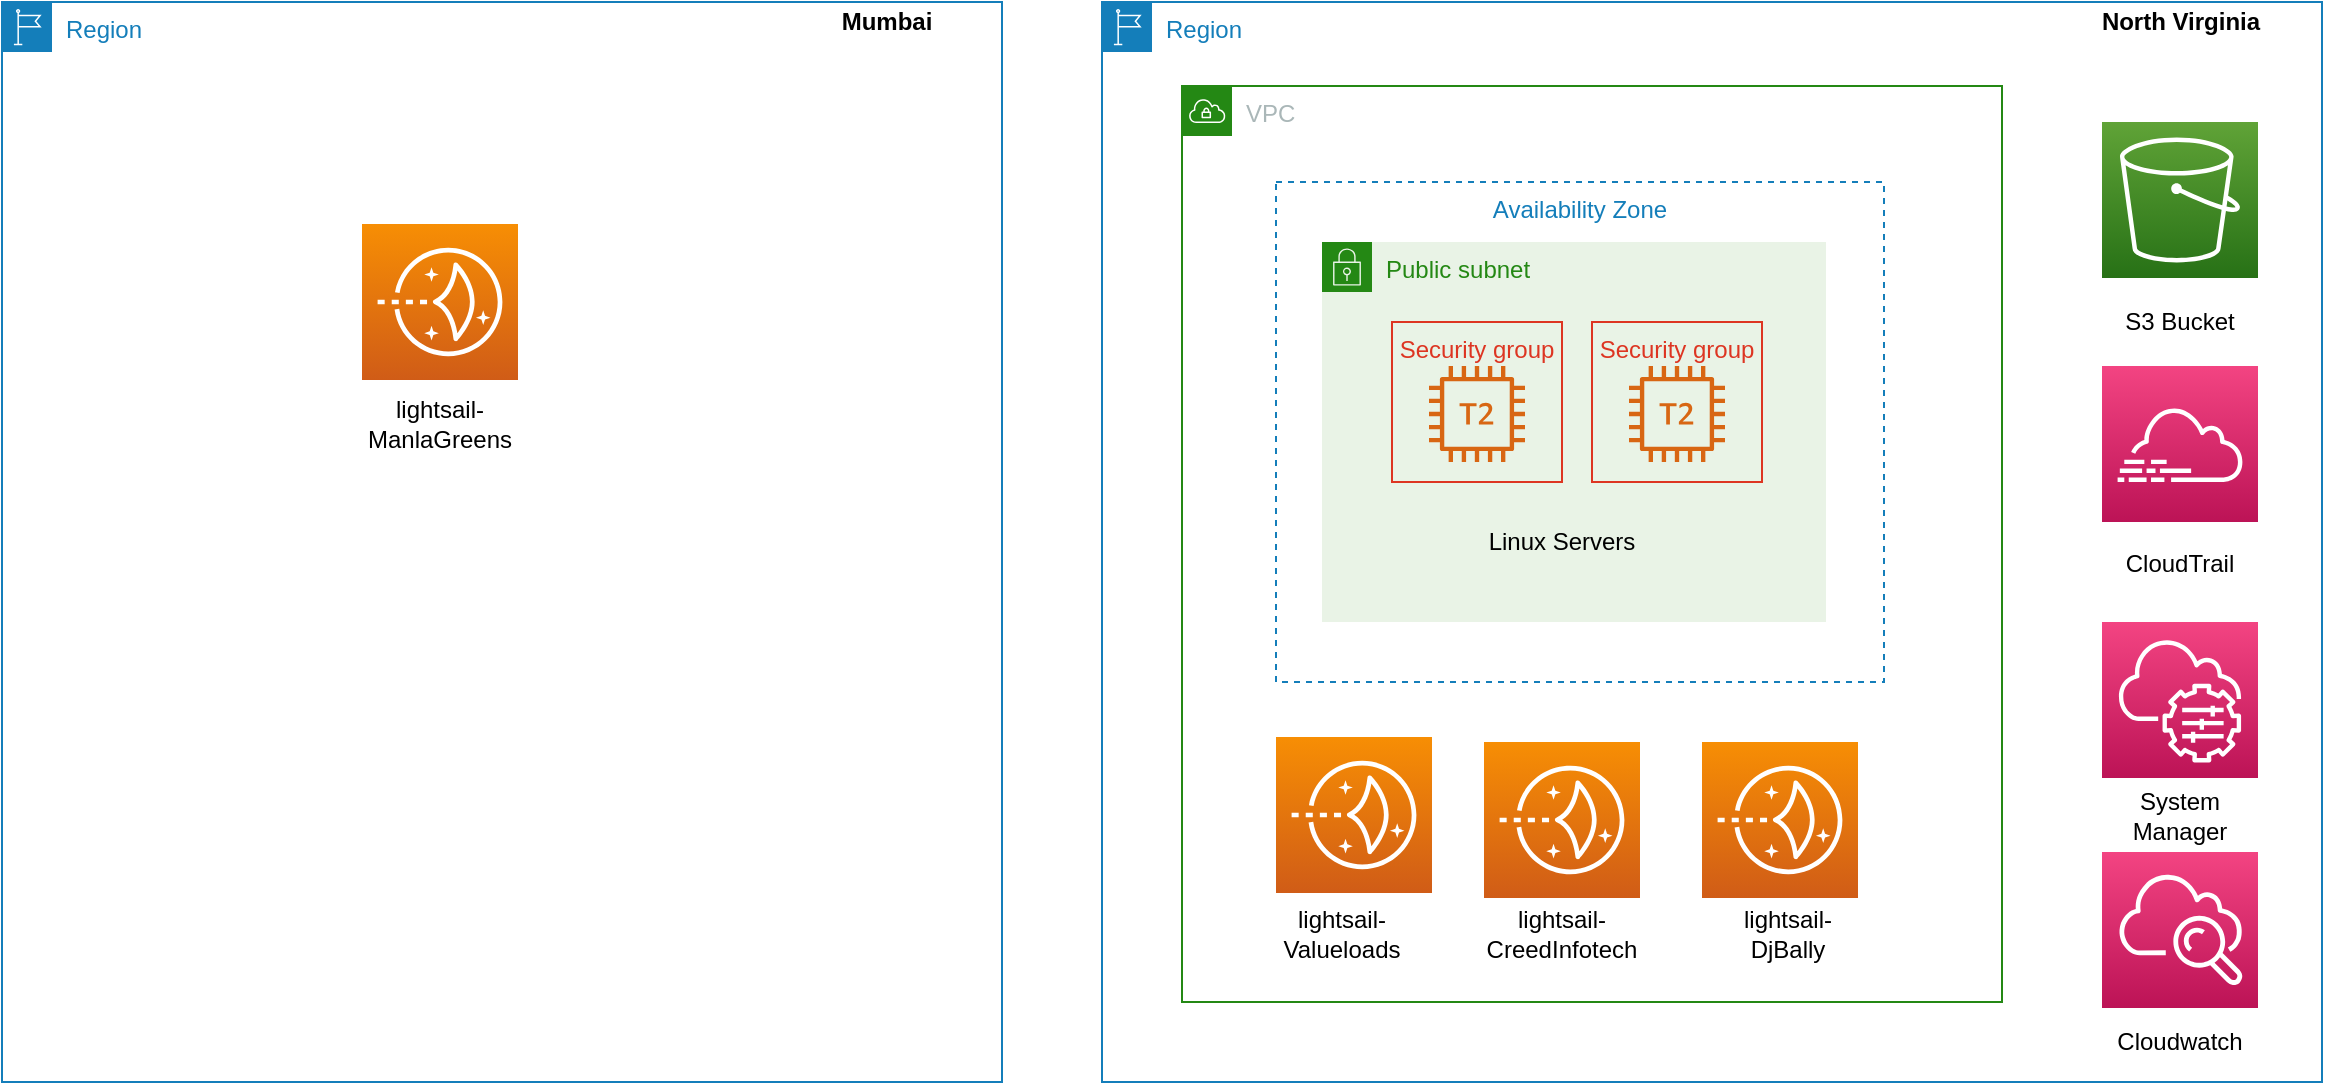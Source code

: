 <mxfile version="12.2.2" type="device" pages="1"><diagram id="BGcikwClKsgVmXyOLIj5" name="Page-1"><mxGraphModel dx="2208" dy="534" grid="1" gridSize="10" guides="1" tooltips="1" connect="1" arrows="1" fold="1" page="1" pageScale="1" pageWidth="1100" pageHeight="850" math="0" shadow="0"><root><mxCell id="0"/><mxCell id="1" parent="0"/><mxCell id="7jrZ92pHmSDjUgNjv2Fj-14" value="Public subnet" style="points=[[0,0],[0.25,0],[0.5,0],[0.75,0],[1,0],[1,0.25],[1,0.5],[1,0.75],[1,1],[0.75,1],[0.5,1],[0.25,1],[0,1],[0,0.75],[0,0.5],[0,0.25]];outlineConnect=0;gradientColor=none;html=1;whiteSpace=wrap;fontSize=12;fontStyle=0;shape=mxgraph.aws4.group;grIcon=mxgraph.aws4.group_security_group;grStroke=0;strokeColor=#248814;fillColor=#E9F3E6;verticalAlign=top;align=left;spacingLeft=30;fontColor=#248814;dashed=0;" vertex="1" parent="1"><mxGeometry x="140" y="230" width="252" height="190" as="geometry"/></mxCell><mxCell id="7jrZ92pHmSDjUgNjv2Fj-15" value="" style="outlineConnect=0;fontColor=#232F3E;gradientColor=none;fillColor=#D86613;strokeColor=none;dashed=0;verticalLabelPosition=bottom;verticalAlign=top;align=center;html=1;fontSize=12;fontStyle=0;aspect=fixed;pointerEvents=1;shape=mxgraph.aws4.t2_instance;" vertex="1" parent="1"><mxGeometry x="193.5" y="292" width="48" height="48" as="geometry"/></mxCell><mxCell id="7jrZ92pHmSDjUgNjv2Fj-16" value="" style="outlineConnect=0;fontColor=#232F3E;gradientColor=none;fillColor=#D86613;strokeColor=none;dashed=0;verticalLabelPosition=bottom;verticalAlign=top;align=center;html=1;fontSize=12;fontStyle=0;aspect=fixed;pointerEvents=1;shape=mxgraph.aws4.t2_instance;" vertex="1" parent="1"><mxGeometry x="293.5" y="292" width="48" height="48" as="geometry"/></mxCell><mxCell id="7jrZ92pHmSDjUgNjv2Fj-18" value="Linux Servers" style="text;html=1;strokeColor=none;fillColor=none;align=center;verticalAlign=middle;whiteSpace=wrap;rounded=0;" vertex="1" parent="1"><mxGeometry x="190" y="370" width="140" height="20" as="geometry"/></mxCell><mxCell id="7jrZ92pHmSDjUgNjv2Fj-19" value="Security group" style="fillColor=none;strokeColor=#DD3522;verticalAlign=top;fontStyle=0;fontColor=#DD3522;" vertex="1" parent="1"><mxGeometry x="175" y="270" width="85" height="80" as="geometry"/></mxCell><mxCell id="7jrZ92pHmSDjUgNjv2Fj-20" value="Security group" style="fillColor=none;strokeColor=#DD3522;verticalAlign=top;fontStyle=0;fontColor=#DD3522;" vertex="1" parent="1"><mxGeometry x="275" y="270" width="85" height="80" as="geometry"/></mxCell><mxCell id="7jrZ92pHmSDjUgNjv2Fj-21" value="Availability Zone" style="fillColor=none;strokeColor=#147EBA;dashed=1;verticalAlign=top;fontStyle=0;fontColor=#147EBA;" vertex="1" parent="1"><mxGeometry x="117" y="200" width="304" height="250" as="geometry"/></mxCell><mxCell id="7jrZ92pHmSDjUgNjv2Fj-22" value="VPC" style="points=[[0,0],[0.25,0],[0.5,0],[0.75,0],[1,0],[1,0.25],[1,0.5],[1,0.75],[1,1],[0.75,1],[0.5,1],[0.25,1],[0,1],[0,0.75],[0,0.5],[0,0.25]];outlineConnect=0;gradientColor=none;html=1;whiteSpace=wrap;fontSize=12;fontStyle=0;shape=mxgraph.aws4.group;grIcon=mxgraph.aws4.group_vpc;strokeColor=#248814;fillColor=none;verticalAlign=top;align=left;spacingLeft=30;fontColor=#AAB7B8;dashed=0;" vertex="1" parent="1"><mxGeometry x="70" y="152" width="410" height="458" as="geometry"/></mxCell><mxCell id="7jrZ92pHmSDjUgNjv2Fj-23" value="" style="outlineConnect=0;fontColor=#232F3E;gradientColor=#60A337;gradientDirection=north;fillColor=#277116;strokeColor=#ffffff;dashed=0;verticalLabelPosition=bottom;verticalAlign=top;align=center;html=1;fontSize=12;fontStyle=0;aspect=fixed;shape=mxgraph.aws4.resourceIcon;resIcon=mxgraph.aws4.s3;" vertex="1" parent="1"><mxGeometry x="530" y="170" width="78" height="78" as="geometry"/></mxCell><mxCell id="7jrZ92pHmSDjUgNjv2Fj-24" value="" style="outlineConnect=0;fontColor=#232F3E;gradientColor=#F34482;gradientDirection=north;fillColor=#BC1356;strokeColor=#ffffff;dashed=0;verticalLabelPosition=bottom;verticalAlign=top;align=center;html=1;fontSize=12;fontStyle=0;aspect=fixed;shape=mxgraph.aws4.resourceIcon;resIcon=mxgraph.aws4.cloudtrail;" vertex="1" parent="1"><mxGeometry x="530" y="292" width="78" height="78" as="geometry"/></mxCell><mxCell id="7jrZ92pHmSDjUgNjv2Fj-25" value="" style="outlineConnect=0;fontColor=#232F3E;gradientColor=#F34482;gradientDirection=north;fillColor=#BC1356;strokeColor=#ffffff;dashed=0;verticalLabelPosition=bottom;verticalAlign=top;align=center;html=1;fontSize=12;fontStyle=0;aspect=fixed;shape=mxgraph.aws4.resourceIcon;resIcon=mxgraph.aws4.systems_manager;" vertex="1" parent="1"><mxGeometry x="530" y="420" width="78" height="78" as="geometry"/></mxCell><mxCell id="7jrZ92pHmSDjUgNjv2Fj-26" value="" style="outlineConnect=0;fontColor=#232F3E;gradientColor=#F34482;gradientDirection=north;fillColor=#BC1356;strokeColor=#ffffff;dashed=0;verticalLabelPosition=bottom;verticalAlign=top;align=center;html=1;fontSize=12;fontStyle=0;aspect=fixed;shape=mxgraph.aws4.resourceIcon;resIcon=mxgraph.aws4.cloudwatch;" vertex="1" parent="1"><mxGeometry x="530" y="535" width="78" height="78" as="geometry"/></mxCell><mxCell id="7jrZ92pHmSDjUgNjv2Fj-27" value="Region" style="points=[[0,0],[0.25,0],[0.5,0],[0.75,0],[1,0],[1,0.25],[1,0.5],[1,0.75],[1,1],[0.75,1],[0.5,1],[0.25,1],[0,1],[0,0.75],[0,0.5],[0,0.25]];outlineConnect=0;gradientColor=none;html=1;whiteSpace=wrap;fontSize=12;fontStyle=0;shape=mxgraph.aws4.group;grIcon=mxgraph.aws4.group_region;strokeColor=#147EBA;fillColor=none;verticalAlign=top;align=left;spacingLeft=30;fontColor=#147EBA;dashed=0;" vertex="1" parent="1"><mxGeometry x="30" y="110" width="610" height="540" as="geometry"/></mxCell><mxCell id="7jrZ92pHmSDjUgNjv2Fj-28" value="S3 Bucket" style="text;html=1;strokeColor=none;fillColor=none;align=center;verticalAlign=middle;whiteSpace=wrap;rounded=0;" vertex="1" parent="1"><mxGeometry x="539" y="260" width="60" height="20" as="geometry"/></mxCell><mxCell id="7jrZ92pHmSDjUgNjv2Fj-29" value="CloudTrail" style="text;html=1;strokeColor=none;fillColor=none;align=center;verticalAlign=middle;whiteSpace=wrap;rounded=0;" vertex="1" parent="1"><mxGeometry x="539" y="381" width="60" height="20" as="geometry"/></mxCell><mxCell id="7jrZ92pHmSDjUgNjv2Fj-30" value="Cloudwatch" style="text;html=1;strokeColor=none;fillColor=none;align=center;verticalAlign=middle;whiteSpace=wrap;rounded=0;" vertex="1" parent="1"><mxGeometry x="539" y="620" width="60" height="20" as="geometry"/></mxCell><mxCell id="7jrZ92pHmSDjUgNjv2Fj-31" value="System Manager" style="text;html=1;strokeColor=none;fillColor=none;align=center;verticalAlign=middle;whiteSpace=wrap;rounded=0;" vertex="1" parent="1"><mxGeometry x="539" y="506.5" width="60" height="20" as="geometry"/></mxCell><mxCell id="7jrZ92pHmSDjUgNjv2Fj-33" value="&lt;b&gt;North Virginia&lt;/b&gt;" style="text;html=1;strokeColor=none;fillColor=none;align=center;verticalAlign=middle;whiteSpace=wrap;rounded=0;" vertex="1" parent="1"><mxGeometry x="516.5" y="110" width="105" height="20" as="geometry"/></mxCell><mxCell id="7jrZ92pHmSDjUgNjv2Fj-34" value="" style="outlineConnect=0;fontColor=#232F3E;gradientColor=#F78E04;gradientDirection=north;fillColor=#D05C17;strokeColor=#ffffff;dashed=0;verticalLabelPosition=bottom;verticalAlign=top;align=center;html=1;fontSize=12;fontStyle=0;aspect=fixed;shape=mxgraph.aws4.resourceIcon;resIcon=mxgraph.aws4.lightsail;" vertex="1" parent="1"><mxGeometry x="117" y="477.5" width="78" height="78" as="geometry"/></mxCell><mxCell id="7jrZ92pHmSDjUgNjv2Fj-35" value="" style="outlineConnect=0;fontColor=#232F3E;gradientColor=#F78E04;gradientDirection=north;fillColor=#D05C17;strokeColor=#ffffff;dashed=0;verticalLabelPosition=bottom;verticalAlign=top;align=center;html=1;fontSize=12;fontStyle=0;aspect=fixed;shape=mxgraph.aws4.resourceIcon;resIcon=mxgraph.aws4.lightsail;" vertex="1" parent="1"><mxGeometry x="221" y="480" width="78" height="78" as="geometry"/></mxCell><mxCell id="7jrZ92pHmSDjUgNjv2Fj-36" value="" style="outlineConnect=0;fontColor=#232F3E;gradientColor=#F78E04;gradientDirection=north;fillColor=#D05C17;strokeColor=#ffffff;dashed=0;verticalLabelPosition=bottom;verticalAlign=top;align=center;html=1;fontSize=12;fontStyle=0;aspect=fixed;shape=mxgraph.aws4.resourceIcon;resIcon=mxgraph.aws4.lightsail;" vertex="1" parent="1"><mxGeometry x="330" y="480" width="78" height="78" as="geometry"/></mxCell><mxCell id="7jrZ92pHmSDjUgNjv2Fj-37" value="lightsail-Valueloads" style="text;html=1;strokeColor=none;fillColor=none;align=center;verticalAlign=middle;whiteSpace=wrap;rounded=0;" vertex="1" parent="1"><mxGeometry x="105" y="558" width="90" height="36" as="geometry"/></mxCell><mxCell id="7jrZ92pHmSDjUgNjv2Fj-38" value="lightsail-CreedInfotech" style="text;html=1;strokeColor=none;fillColor=none;align=center;verticalAlign=middle;whiteSpace=wrap;rounded=0;" vertex="1" parent="1"><mxGeometry x="215" y="558" width="90" height="36" as="geometry"/></mxCell><mxCell id="7jrZ92pHmSDjUgNjv2Fj-39" value="lightsail-DjBally" style="text;html=1;strokeColor=none;fillColor=none;align=center;verticalAlign=middle;whiteSpace=wrap;rounded=0;" vertex="1" parent="1"><mxGeometry x="341.5" y="558" width="62" height="36" as="geometry"/></mxCell><mxCell id="7jrZ92pHmSDjUgNjv2Fj-40" value="Region" style="points=[[0,0],[0.25,0],[0.5,0],[0.75,0],[1,0],[1,0.25],[1,0.5],[1,0.75],[1,1],[0.75,1],[0.5,1],[0.25,1],[0,1],[0,0.75],[0,0.5],[0,0.25]];outlineConnect=0;gradientColor=none;html=1;whiteSpace=wrap;fontSize=12;fontStyle=0;shape=mxgraph.aws4.group;grIcon=mxgraph.aws4.group_region;strokeColor=#147EBA;fillColor=none;verticalAlign=top;align=left;spacingLeft=30;fontColor=#147EBA;dashed=0;" vertex="1" parent="1"><mxGeometry x="-520" y="110" width="500" height="540" as="geometry"/></mxCell><mxCell id="7jrZ92pHmSDjUgNjv2Fj-41" value="" style="outlineConnect=0;fontColor=#232F3E;gradientColor=#F78E04;gradientDirection=north;fillColor=#D05C17;strokeColor=#ffffff;dashed=0;verticalLabelPosition=bottom;verticalAlign=top;align=center;html=1;fontSize=12;fontStyle=0;aspect=fixed;shape=mxgraph.aws4.resourceIcon;resIcon=mxgraph.aws4.lightsail;" vertex="1" parent="1"><mxGeometry x="-340" y="221" width="78" height="78" as="geometry"/></mxCell><mxCell id="7jrZ92pHmSDjUgNjv2Fj-42" value="lightsail-ManlaGreens" style="text;html=1;strokeColor=none;fillColor=none;align=center;verticalAlign=middle;whiteSpace=wrap;rounded=0;" vertex="1" parent="1"><mxGeometry x="-346" y="301" width="90" height="39" as="geometry"/></mxCell><mxCell id="7jrZ92pHmSDjUgNjv2Fj-43" value="&lt;b&gt;Mumbai&lt;/b&gt;" style="text;html=1;strokeColor=none;fillColor=none;align=center;verticalAlign=middle;whiteSpace=wrap;rounded=0;" vertex="1" parent="1"><mxGeometry x="-130" y="110" width="105" height="20" as="geometry"/></mxCell></root></mxGraphModel></diagram></mxfile>